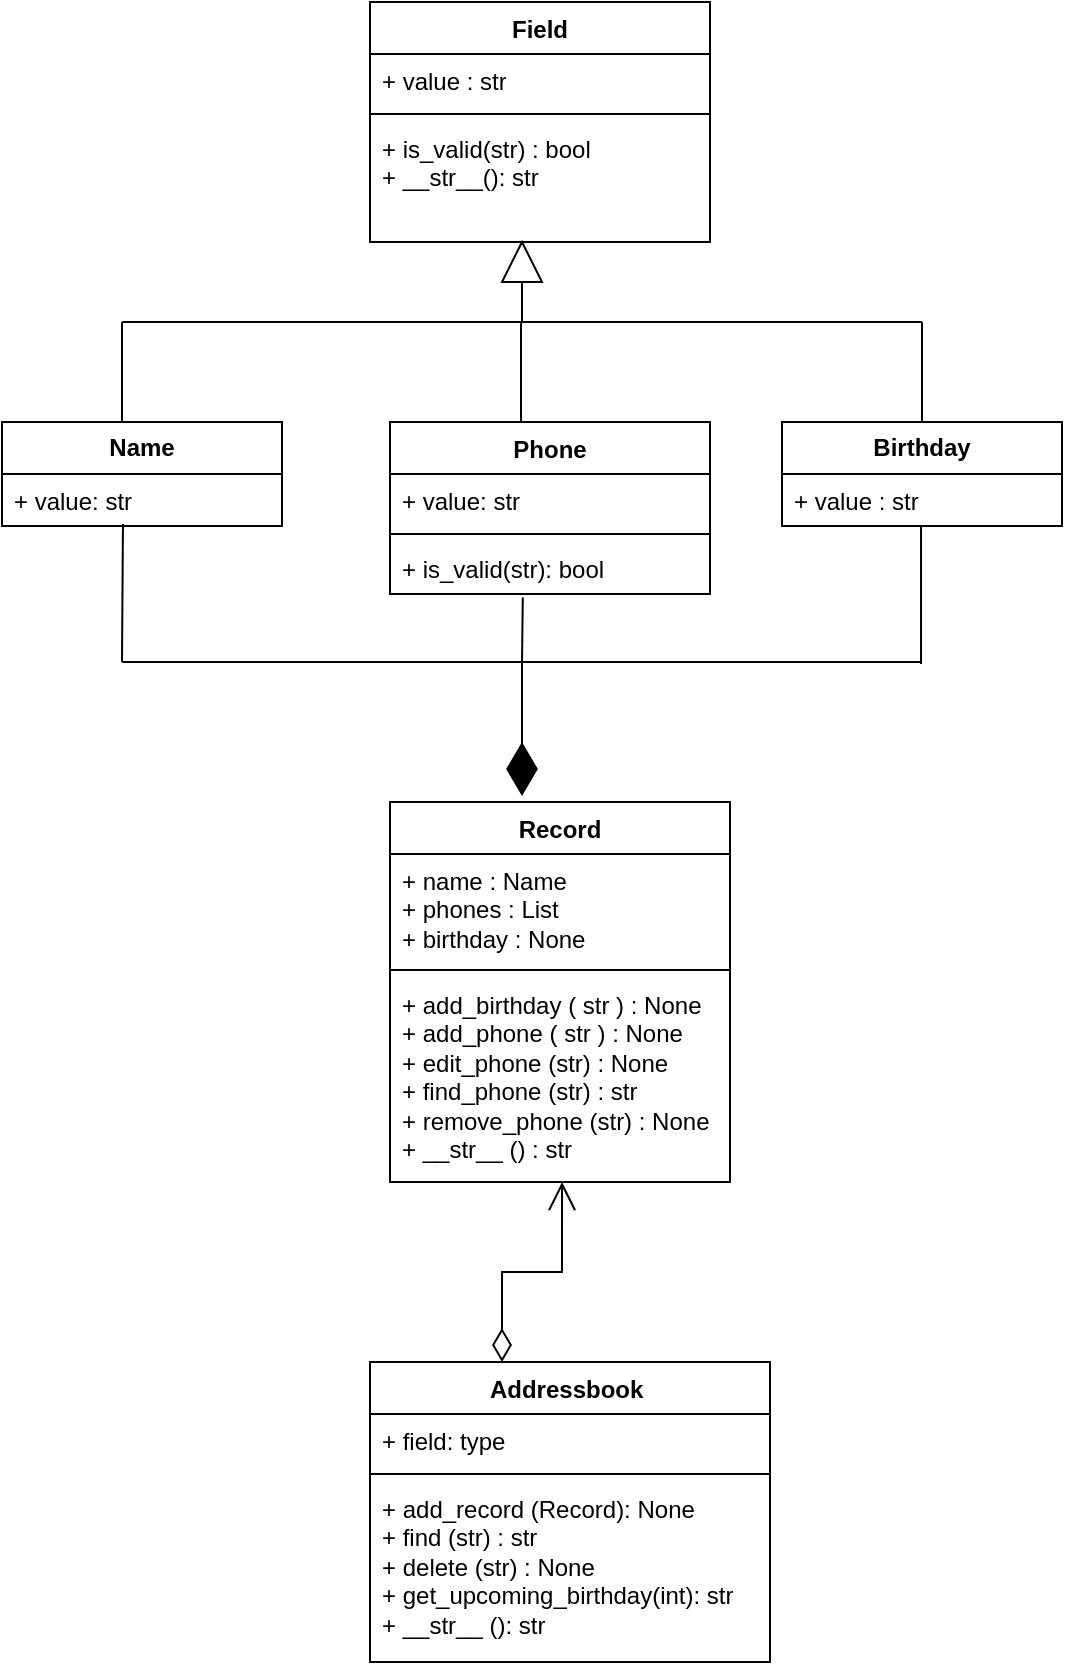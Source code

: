 <mxfile version="26.2.14">
  <diagram id="C5RBs43oDa-KdzZeNtuy" name="Page-1">
    <mxGraphModel dx="1008" dy="542" grid="1" gridSize="10" guides="1" tooltips="1" connect="1" arrows="1" fold="1" page="1" pageScale="1" pageWidth="827" pageHeight="1169" math="0" shadow="0">
      <root>
        <mxCell id="WIyWlLk6GJQsqaUBKTNV-0" />
        <mxCell id="WIyWlLk6GJQsqaUBKTNV-1" parent="WIyWlLk6GJQsqaUBKTNV-0" />
        <mxCell id="WHMmtb4SRSdps2yocvFq-9" value="Field" style="swimlane;fontStyle=1;align=center;verticalAlign=top;childLayout=stackLayout;horizontal=1;startSize=26;horizontalStack=0;resizeParent=1;resizeParentMax=0;resizeLast=0;collapsible=1;marginBottom=0;whiteSpace=wrap;html=1;" vertex="1" parent="WIyWlLk6GJQsqaUBKTNV-1">
          <mxGeometry x="244" y="40" width="170" height="120" as="geometry" />
        </mxCell>
        <mxCell id="WHMmtb4SRSdps2yocvFq-10" value="+ value : str" style="text;strokeColor=none;fillColor=none;align=left;verticalAlign=top;spacingLeft=4;spacingRight=4;overflow=hidden;rotatable=0;points=[[0,0.5],[1,0.5]];portConstraint=eastwest;whiteSpace=wrap;html=1;" vertex="1" parent="WHMmtb4SRSdps2yocvFq-9">
          <mxGeometry y="26" width="170" height="26" as="geometry" />
        </mxCell>
        <mxCell id="WHMmtb4SRSdps2yocvFq-11" value="" style="line;strokeWidth=1;fillColor=none;align=left;verticalAlign=middle;spacingTop=-1;spacingLeft=3;spacingRight=3;rotatable=0;labelPosition=right;points=[];portConstraint=eastwest;strokeColor=inherit;" vertex="1" parent="WHMmtb4SRSdps2yocvFq-9">
          <mxGeometry y="52" width="170" height="8" as="geometry" />
        </mxCell>
        <mxCell id="WHMmtb4SRSdps2yocvFq-12" value="+ is_valid(str) : bool&lt;div&gt;+ __str__(): str&lt;/div&gt;&lt;div&gt;&lt;br&gt;&lt;div&gt;&lt;br&gt;&lt;/div&gt;&lt;/div&gt;" style="text;strokeColor=none;fillColor=none;align=left;verticalAlign=top;spacingLeft=4;spacingRight=4;overflow=hidden;rotatable=0;points=[[0,0.5],[1,0.5]];portConstraint=eastwest;whiteSpace=wrap;html=1;" vertex="1" parent="WHMmtb4SRSdps2yocvFq-9">
          <mxGeometry y="60" width="170" height="60" as="geometry" />
        </mxCell>
        <mxCell id="WHMmtb4SRSdps2yocvFq-59" value="" style="endArrow=none;html=1;rounded=0;elbow=vertical;entryX=0;entryY=0.5;entryDx=0;entryDy=0;entryPerimeter=0;" edge="1" parent="WHMmtb4SRSdps2yocvFq-9" target="WHMmtb4SRSdps2yocvFq-54">
          <mxGeometry width="50" height="50" relative="1" as="geometry">
            <mxPoint x="76" y="160" as="sourcePoint" />
            <mxPoint x="76" y="110" as="targetPoint" />
          </mxGeometry>
        </mxCell>
        <mxCell id="WHMmtb4SRSdps2yocvFq-33" value="&lt;b&gt;Name&lt;/b&gt;" style="swimlane;fontStyle=0;childLayout=stackLayout;horizontal=1;startSize=26;fillColor=none;horizontalStack=0;resizeParent=1;resizeParentMax=0;resizeLast=0;collapsible=1;marginBottom=0;whiteSpace=wrap;html=1;" vertex="1" parent="WIyWlLk6GJQsqaUBKTNV-1">
          <mxGeometry x="60" y="250" width="140" height="52" as="geometry" />
        </mxCell>
        <mxCell id="WHMmtb4SRSdps2yocvFq-34" value="+ value: str" style="text;strokeColor=none;fillColor=none;align=left;verticalAlign=top;spacingLeft=4;spacingRight=4;overflow=hidden;rotatable=0;points=[[0,0.5],[1,0.5]];portConstraint=eastwest;whiteSpace=wrap;html=1;" vertex="1" parent="WHMmtb4SRSdps2yocvFq-33">
          <mxGeometry y="26" width="140" height="26" as="geometry" />
        </mxCell>
        <mxCell id="WHMmtb4SRSdps2yocvFq-37" value="Phone" style="swimlane;fontStyle=1;align=center;verticalAlign=top;childLayout=stackLayout;horizontal=1;startSize=26;horizontalStack=0;resizeParent=1;resizeParentMax=0;resizeLast=0;collapsible=1;marginBottom=0;whiteSpace=wrap;html=1;" vertex="1" parent="WIyWlLk6GJQsqaUBKTNV-1">
          <mxGeometry x="254" y="250" width="160" height="86" as="geometry" />
        </mxCell>
        <mxCell id="WHMmtb4SRSdps2yocvFq-38" value="+ value: str" style="text;strokeColor=none;fillColor=none;align=left;verticalAlign=top;spacingLeft=4;spacingRight=4;overflow=hidden;rotatable=0;points=[[0,0.5],[1,0.5]];portConstraint=eastwest;whiteSpace=wrap;html=1;" vertex="1" parent="WHMmtb4SRSdps2yocvFq-37">
          <mxGeometry y="26" width="160" height="26" as="geometry" />
        </mxCell>
        <mxCell id="WHMmtb4SRSdps2yocvFq-39" value="" style="line;strokeWidth=1;fillColor=none;align=left;verticalAlign=middle;spacingTop=-1;spacingLeft=3;spacingRight=3;rotatable=0;labelPosition=right;points=[];portConstraint=eastwest;strokeColor=inherit;" vertex="1" parent="WHMmtb4SRSdps2yocvFq-37">
          <mxGeometry y="52" width="160" height="8" as="geometry" />
        </mxCell>
        <mxCell id="WHMmtb4SRSdps2yocvFq-72" value="" style="endArrow=none;html=1;rounded=0;elbow=vertical;entryX=0.415;entryY=1.069;entryDx=0;entryDy=0;entryPerimeter=0;" edge="1" parent="WHMmtb4SRSdps2yocvFq-37" target="WHMmtb4SRSdps2yocvFq-40">
          <mxGeometry width="50" height="50" relative="1" as="geometry">
            <mxPoint x="66" y="120" as="sourcePoint" />
            <mxPoint x="76" y="52" as="targetPoint" />
          </mxGeometry>
        </mxCell>
        <mxCell id="WHMmtb4SRSdps2yocvFq-40" value="+ is_valid(str): bool" style="text;strokeColor=none;fillColor=none;align=left;verticalAlign=top;spacingLeft=4;spacingRight=4;overflow=hidden;rotatable=0;points=[[0,0.5],[1,0.5]];portConstraint=eastwest;whiteSpace=wrap;html=1;" vertex="1" parent="WHMmtb4SRSdps2yocvFq-37">
          <mxGeometry y="60" width="160" height="26" as="geometry" />
        </mxCell>
        <mxCell id="WHMmtb4SRSdps2yocvFq-43" value="&lt;b&gt;Birthday&lt;/b&gt;" style="swimlane;fontStyle=0;childLayout=stackLayout;horizontal=1;startSize=26;fillColor=none;horizontalStack=0;resizeParent=1;resizeParentMax=0;resizeLast=0;collapsible=1;marginBottom=0;whiteSpace=wrap;html=1;" vertex="1" parent="WIyWlLk6GJQsqaUBKTNV-1">
          <mxGeometry x="450" y="250" width="140" height="52" as="geometry" />
        </mxCell>
        <mxCell id="WHMmtb4SRSdps2yocvFq-44" value="+ value : str&lt;span style=&quot;white-space: pre;&quot;&gt;&#x9;&lt;/span&gt;" style="text;strokeColor=none;fillColor=none;align=left;verticalAlign=top;spacingLeft=4;spacingRight=4;overflow=hidden;rotatable=0;points=[[0,0.5],[1,0.5]];portConstraint=eastwest;whiteSpace=wrap;html=1;" vertex="1" parent="WHMmtb4SRSdps2yocvFq-43">
          <mxGeometry y="26" width="140" height="26" as="geometry" />
        </mxCell>
        <mxCell id="WHMmtb4SRSdps2yocvFq-54" value="" style="html=1;shadow=0;dashed=0;align=center;verticalAlign=middle;shape=mxgraph.arrows2.arrow;dy=0.6;dx=40;direction=north;notch=0;" vertex="1" parent="WIyWlLk6GJQsqaUBKTNV-1">
          <mxGeometry x="310" y="160" width="20" height="20" as="geometry" />
        </mxCell>
        <mxCell id="WHMmtb4SRSdps2yocvFq-55" value="" style="endArrow=none;html=1;rounded=0;elbow=vertical;" edge="1" parent="WIyWlLk6GJQsqaUBKTNV-1">
          <mxGeometry width="50" height="50" relative="1" as="geometry">
            <mxPoint x="520" y="250" as="sourcePoint" />
            <mxPoint x="520" y="200" as="targetPoint" />
          </mxGeometry>
        </mxCell>
        <mxCell id="WHMmtb4SRSdps2yocvFq-56" value="" style="endArrow=none;html=1;rounded=0;elbow=vertical;" edge="1" parent="WIyWlLk6GJQsqaUBKTNV-1">
          <mxGeometry width="50" height="50" relative="1" as="geometry">
            <mxPoint x="319.5" y="250" as="sourcePoint" />
            <mxPoint x="319.5" y="200" as="targetPoint" />
          </mxGeometry>
        </mxCell>
        <mxCell id="WHMmtb4SRSdps2yocvFq-57" value="" style="endArrow=none;html=1;rounded=0;elbow=vertical;" edge="1" parent="WIyWlLk6GJQsqaUBKTNV-1">
          <mxGeometry width="50" height="50" relative="1" as="geometry">
            <mxPoint x="120" y="250" as="sourcePoint" />
            <mxPoint x="120" y="200" as="targetPoint" />
          </mxGeometry>
        </mxCell>
        <mxCell id="WHMmtb4SRSdps2yocvFq-58" value="" style="endArrow=none;html=1;rounded=0;elbow=vertical;" edge="1" parent="WIyWlLk6GJQsqaUBKTNV-1">
          <mxGeometry width="50" height="50" relative="1" as="geometry">
            <mxPoint x="120" y="200" as="sourcePoint" />
            <mxPoint x="520" y="200" as="targetPoint" />
          </mxGeometry>
        </mxCell>
        <mxCell id="WHMmtb4SRSdps2yocvFq-60" value="Record" style="swimlane;fontStyle=1;align=center;verticalAlign=top;childLayout=stackLayout;horizontal=1;startSize=26;horizontalStack=0;resizeParent=1;resizeParentMax=0;resizeLast=0;collapsible=1;marginBottom=0;whiteSpace=wrap;html=1;" vertex="1" parent="WIyWlLk6GJQsqaUBKTNV-1">
          <mxGeometry x="254" y="440" width="170" height="190" as="geometry" />
        </mxCell>
        <mxCell id="WHMmtb4SRSdps2yocvFq-61" value="+ name : Name&lt;div&gt;+ phones : List&lt;/div&gt;&lt;div&gt;+ birthday : None&lt;/div&gt;" style="text;strokeColor=none;fillColor=none;align=left;verticalAlign=top;spacingLeft=4;spacingRight=4;overflow=hidden;rotatable=0;points=[[0,0.5],[1,0.5]];portConstraint=eastwest;whiteSpace=wrap;html=1;" vertex="1" parent="WHMmtb4SRSdps2yocvFq-60">
          <mxGeometry y="26" width="170" height="54" as="geometry" />
        </mxCell>
        <mxCell id="WHMmtb4SRSdps2yocvFq-62" value="" style="line;strokeWidth=1;fillColor=none;align=left;verticalAlign=middle;spacingTop=-1;spacingLeft=3;spacingRight=3;rotatable=0;labelPosition=right;points=[];portConstraint=eastwest;strokeColor=inherit;" vertex="1" parent="WHMmtb4SRSdps2yocvFq-60">
          <mxGeometry y="80" width="170" height="8" as="geometry" />
        </mxCell>
        <mxCell id="WHMmtb4SRSdps2yocvFq-63" value="+ add_birthday ( str ) : None&amp;nbsp;&lt;div&gt;+ add_phone ( str ) : None&lt;/div&gt;&lt;div&gt;+ edit_phone (str) : None&lt;/div&gt;&lt;div&gt;+ find_phone (str) : str&lt;/div&gt;&lt;div&gt;+ remove_phone (str) : None&lt;/div&gt;&lt;div&gt;+ __str__ () : str&lt;/div&gt;&lt;div&gt;&lt;br&gt;&lt;/div&gt;&lt;div&gt;&lt;br&gt;&lt;/div&gt;" style="text;strokeColor=none;fillColor=none;align=left;verticalAlign=top;spacingLeft=4;spacingRight=4;overflow=hidden;rotatable=0;points=[[0,0.5],[1,0.5]];portConstraint=eastwest;whiteSpace=wrap;html=1;" vertex="1" parent="WHMmtb4SRSdps2yocvFq-60">
          <mxGeometry y="88" width="170" height="102" as="geometry" />
        </mxCell>
        <mxCell id="WHMmtb4SRSdps2yocvFq-64" value="" style="endArrow=diamondThin;endFill=1;endSize=24;html=1;rounded=0;elbow=vertical;" edge="1" parent="WIyWlLk6GJQsqaUBKTNV-1">
          <mxGeometry width="160" relative="1" as="geometry">
            <mxPoint x="320" y="370" as="sourcePoint" />
            <mxPoint x="320" y="437" as="targetPoint" />
          </mxGeometry>
        </mxCell>
        <mxCell id="WHMmtb4SRSdps2yocvFq-67" value="" style="endArrow=none;html=1;rounded=0;elbow=vertical;" edge="1" parent="WIyWlLk6GJQsqaUBKTNV-1">
          <mxGeometry width="50" height="50" relative="1" as="geometry">
            <mxPoint x="120" y="370" as="sourcePoint" />
            <mxPoint x="520" y="370" as="targetPoint" />
          </mxGeometry>
        </mxCell>
        <mxCell id="WHMmtb4SRSdps2yocvFq-70" value="" style="endArrow=none;html=1;rounded=0;elbow=vertical;entryX=0.432;entryY=0.96;entryDx=0;entryDy=0;entryPerimeter=0;" edge="1" parent="WIyWlLk6GJQsqaUBKTNV-1" target="WHMmtb4SRSdps2yocvFq-34">
          <mxGeometry width="50" height="50" relative="1" as="geometry">
            <mxPoint x="120" y="370" as="sourcePoint" />
            <mxPoint x="430" y="430" as="targetPoint" />
          </mxGeometry>
        </mxCell>
        <mxCell id="WHMmtb4SRSdps2yocvFq-71" value="" style="endArrow=none;html=1;rounded=0;elbow=vertical;entryX=0.432;entryY=0.96;entryDx=0;entryDy=0;entryPerimeter=0;" edge="1" parent="WIyWlLk6GJQsqaUBKTNV-1">
          <mxGeometry width="50" height="50" relative="1" as="geometry">
            <mxPoint x="519.52" y="371" as="sourcePoint" />
            <mxPoint x="519.52" y="302" as="targetPoint" />
          </mxGeometry>
        </mxCell>
        <mxCell id="WHMmtb4SRSdps2yocvFq-73" value="Addressbook&lt;span style=&quot;white-space: pre;&quot;&gt;&#x9;&lt;/span&gt;" style="swimlane;fontStyle=1;align=center;verticalAlign=top;childLayout=stackLayout;horizontal=1;startSize=26;horizontalStack=0;resizeParent=1;resizeParentMax=0;resizeLast=0;collapsible=1;marginBottom=0;whiteSpace=wrap;html=1;" vertex="1" parent="WIyWlLk6GJQsqaUBKTNV-1">
          <mxGeometry x="244" y="720" width="200" height="150" as="geometry" />
        </mxCell>
        <mxCell id="WHMmtb4SRSdps2yocvFq-74" value="+ field: type" style="text;strokeColor=none;fillColor=none;align=left;verticalAlign=top;spacingLeft=4;spacingRight=4;overflow=hidden;rotatable=0;points=[[0,0.5],[1,0.5]];portConstraint=eastwest;whiteSpace=wrap;html=1;" vertex="1" parent="WHMmtb4SRSdps2yocvFq-73">
          <mxGeometry y="26" width="200" height="26" as="geometry" />
        </mxCell>
        <mxCell id="WHMmtb4SRSdps2yocvFq-75" value="" style="line;strokeWidth=1;fillColor=none;align=left;verticalAlign=middle;spacingTop=-1;spacingLeft=3;spacingRight=3;rotatable=0;labelPosition=right;points=[];portConstraint=eastwest;strokeColor=inherit;" vertex="1" parent="WHMmtb4SRSdps2yocvFq-73">
          <mxGeometry y="52" width="200" height="8" as="geometry" />
        </mxCell>
        <mxCell id="WHMmtb4SRSdps2yocvFq-76" value="+ add_record (Record): None&lt;div&gt;+ find (str) : str&lt;/div&gt;&lt;div&gt;+ delete (str) : None&lt;/div&gt;&lt;div&gt;+ get_upcoming_birthday(int): str&lt;/div&gt;&lt;div&gt;+ __str__ (): str&amp;nbsp;&lt;/div&gt;" style="text;strokeColor=none;fillColor=none;align=left;verticalAlign=top;spacingLeft=4;spacingRight=4;overflow=hidden;rotatable=0;points=[[0,0.5],[1,0.5]];portConstraint=eastwest;whiteSpace=wrap;html=1;" vertex="1" parent="WHMmtb4SRSdps2yocvFq-73">
          <mxGeometry y="60" width="200" height="90" as="geometry" />
        </mxCell>
        <mxCell id="WHMmtb4SRSdps2yocvFq-78" value="" style="endArrow=open;html=1;endSize=12;startArrow=diamondThin;startSize=14;startFill=0;edgeStyle=orthogonalEdgeStyle;align=left;verticalAlign=bottom;rounded=0;elbow=vertical;entryX=0.506;entryY=1;entryDx=0;entryDy=0;entryPerimeter=0;exitX=0.33;exitY=0;exitDx=0;exitDy=0;exitPerimeter=0;" edge="1" parent="WIyWlLk6GJQsqaUBKTNV-1" source="WHMmtb4SRSdps2yocvFq-73" target="WHMmtb4SRSdps2yocvFq-63">
          <mxGeometry x="-0.667" y="50" relative="1" as="geometry">
            <mxPoint x="330" y="690" as="sourcePoint" />
            <mxPoint x="490" y="690" as="targetPoint" />
            <mxPoint as="offset" />
          </mxGeometry>
        </mxCell>
      </root>
    </mxGraphModel>
  </diagram>
</mxfile>
